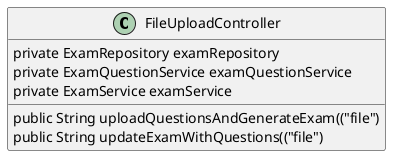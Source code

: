 @startuml
skinparam classAttributeIconSize 0
class FileUploadController {
    private ExamRepository examRepository
    private ExamQuestionService examQuestionService
    private ExamService examService
    public String uploadQuestionsAndGenerateExam(("file")
    public String updateExamWithQuestions(("file")
}
@enduml
